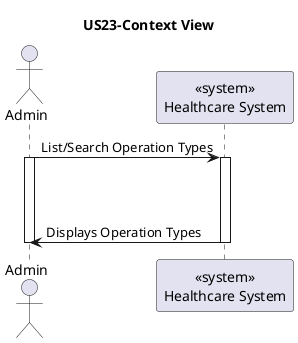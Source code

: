' 
' User Story:
' As an Admin, I want to list/search operation types, so that I can see the details, edit, and remove operation types.
'
' Acceptance Criteria:
' - Admins can search and filter operation types by name, specialization, or status (active/inactive).
' - The system displays operation types in a searchable list with attributes such as name, required staff, and estimated duration.
' - Admins can select an operation type to view, edit, or deactivate it.

@startuml

title US23-Context View

actor Admin as A
participant "<<system>>\nHealthcare System" as S

A -> S : List/Search Operation Types
activate A
activate S



S -> A : \n\n\nDisplays Operation Types
deactivate A
deactivate S


